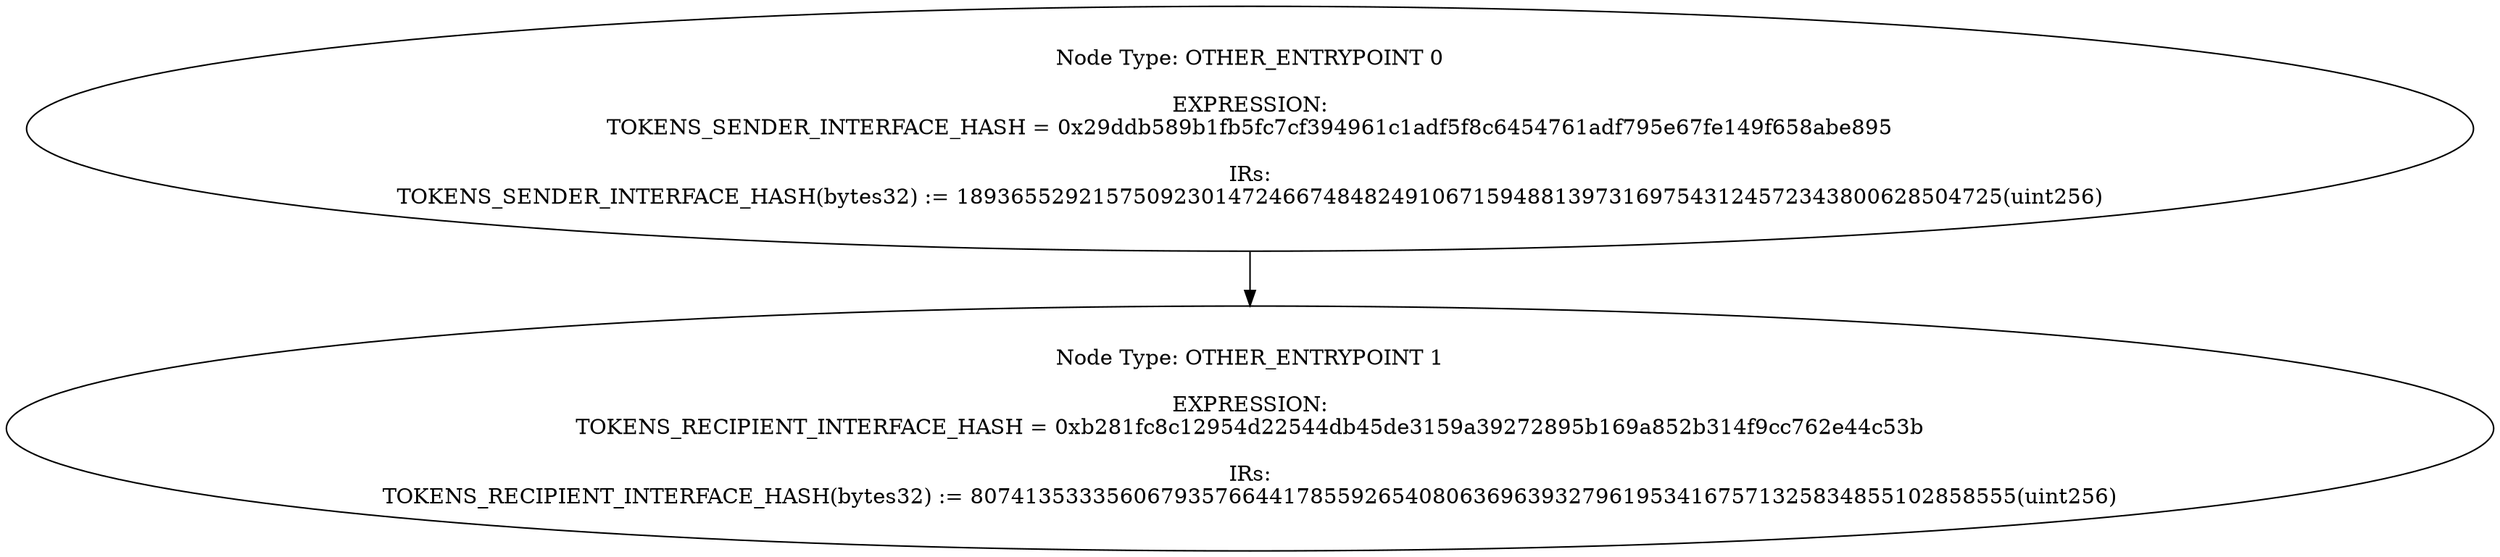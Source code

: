 digraph{
0[label="Node Type: OTHER_ENTRYPOINT 0

EXPRESSION:
TOKENS_SENDER_INTERFACE_HASH = 0x29ddb589b1fb5fc7cf394961c1adf5f8c6454761adf795e67fe149f658abe895

IRs:
TOKENS_SENDER_INTERFACE_HASH(bytes32) := 18936552921575092301472466748482491067159488139731697543124572343800628504725(uint256)"];
0->1;
1[label="Node Type: OTHER_ENTRYPOINT 1

EXPRESSION:
TOKENS_RECIPIENT_INTERFACE_HASH = 0xb281fc8c12954d22544db45de3159a39272895b169a852b314f9cc762e44c53b

IRs:
TOKENS_RECIPIENT_INTERFACE_HASH(bytes32) := 80741353335606793576644178559265408063696393279619534167571325834855102858555(uint256)"];
}
